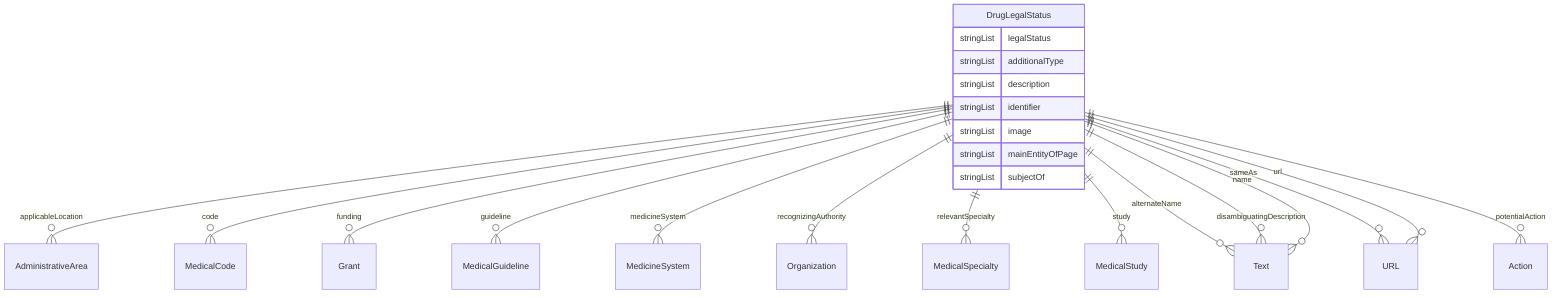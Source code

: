 erDiagram
DrugLegalStatus {
    stringList legalStatus  
    stringList additionalType  
    stringList description  
    stringList identifier  
    stringList image  
    stringList mainEntityOfPage  
    stringList subjectOf  
}

DrugLegalStatus ||--}o AdministrativeArea : "applicableLocation"
DrugLegalStatus ||--}o MedicalCode : "code"
DrugLegalStatus ||--}o Grant : "funding"
DrugLegalStatus ||--}o MedicalGuideline : "guideline"
DrugLegalStatus ||--}o MedicineSystem : "medicineSystem"
DrugLegalStatus ||--}o Organization : "recognizingAuthority"
DrugLegalStatus ||--}o MedicalSpecialty : "relevantSpecialty"
DrugLegalStatus ||--}o MedicalStudy : "study"
DrugLegalStatus ||--}o Text : "alternateName"
DrugLegalStatus ||--}o Text : "disambiguatingDescription"
DrugLegalStatus ||--}o Text : "name"
DrugLegalStatus ||--}o URL : "sameAs"
DrugLegalStatus ||--}o Action : "potentialAction"
DrugLegalStatus ||--}o URL : "url"